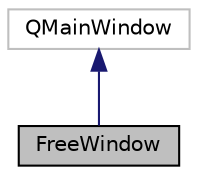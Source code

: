 digraph "FreeWindow"
{
 // LATEX_PDF_SIZE
  edge [fontname="Helvetica",fontsize="10",labelfontname="Helvetica",labelfontsize="10"];
  node [fontname="Helvetica",fontsize="10",shape=record];
  Node1 [label="FreeWindow",height=0.2,width=0.4,color="black", fillcolor="grey75", style="filled", fontcolor="black",tooltip="The FreeWindow class: Ventana de sesión de entrenamiento del tipo Free (Interfaz gráfica)"];
  Node2 -> Node1 [dir="back",color="midnightblue",fontsize="10",style="solid"];
  Node2 [label="QMainWindow",height=0.2,width=0.4,color="grey75", fillcolor="white", style="filled",tooltip=" "];
}
